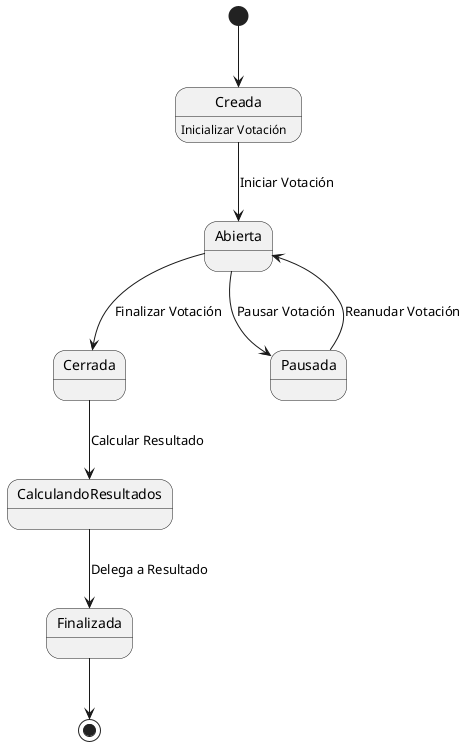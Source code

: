 @startuml
[*] --> Creada

Creada : Inicializar Votación
Creada --> Abierta : Iniciar Votación
Abierta --> Cerrada : Finalizar Votación
Abierta --> Pausada : Pausar Votación
Pausada --> Abierta : Reanudar Votación
Cerrada --> CalculandoResultados : Calcular Resultado
CalculandoResultados --> Finalizada : Delega a Resultado
Finalizada --> [*]

@enduml

